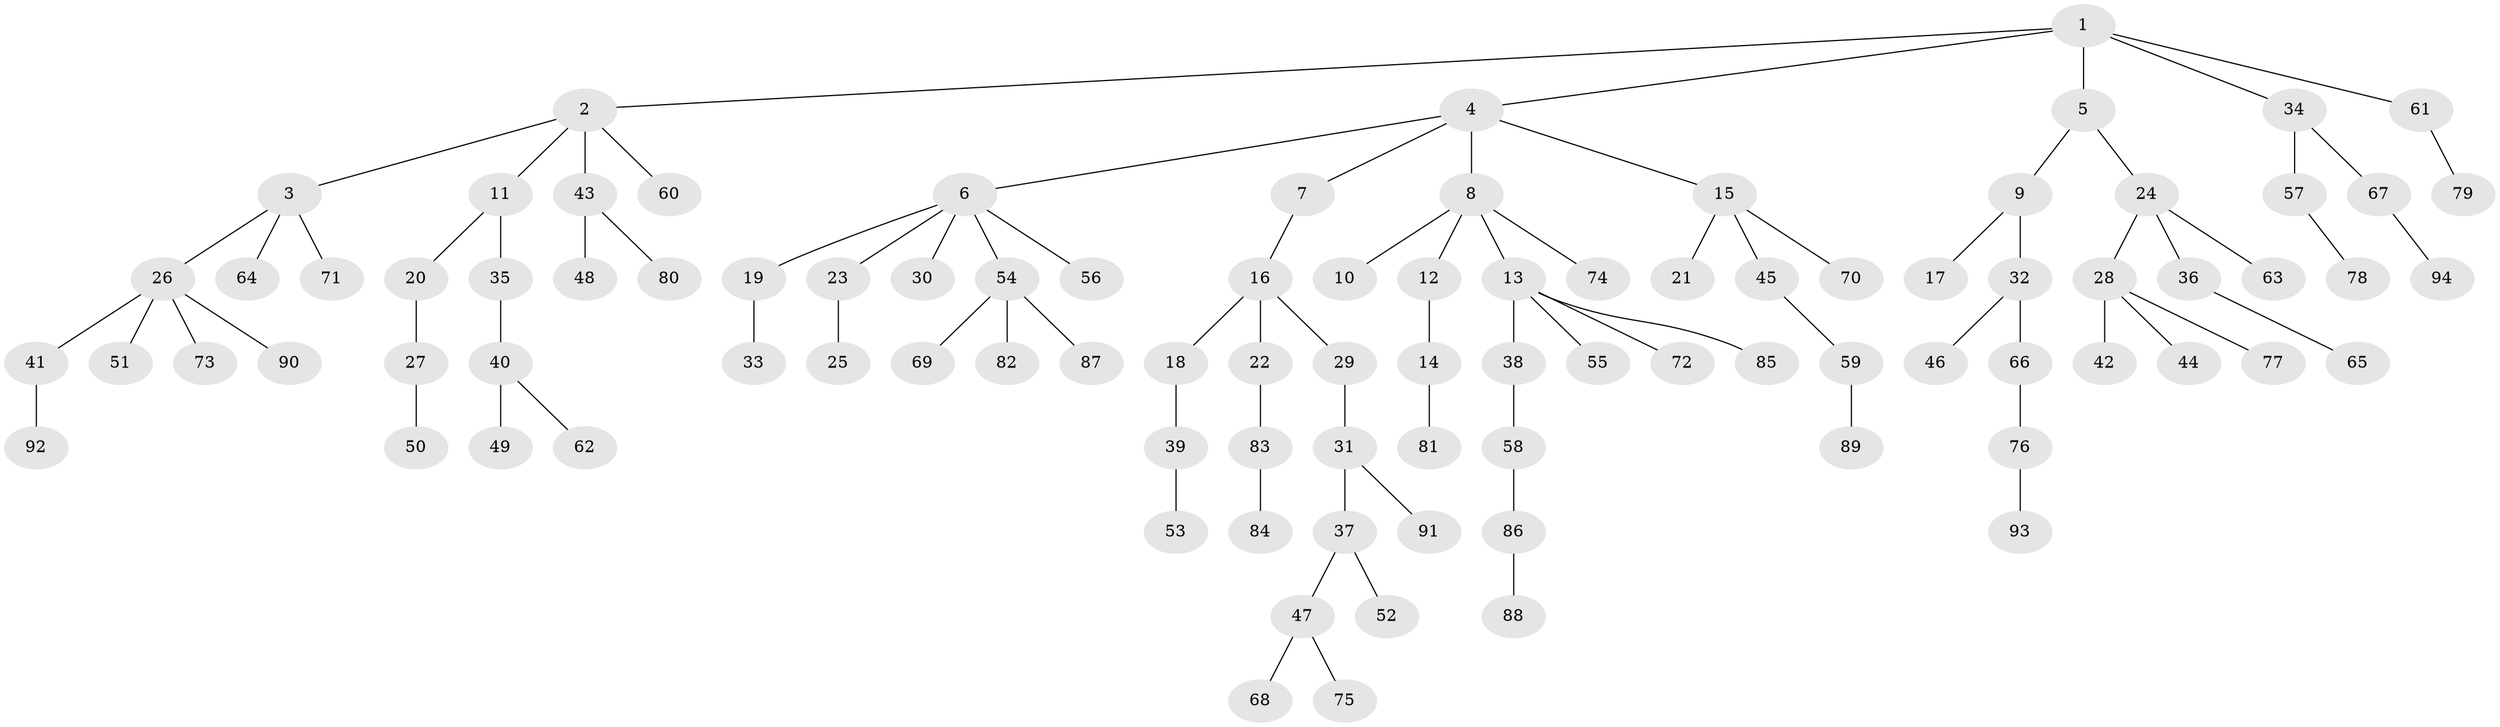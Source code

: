 // coarse degree distribution, {5: 0.015151515151515152, 6: 0.030303030303030304, 3: 0.07575757575757576, 7: 0.015151515151515152, 4: 0.09090909090909091, 2: 0.24242424242424243, 1: 0.5303030303030303}
// Generated by graph-tools (version 1.1) at 2025/24/03/03/25 07:24:05]
// undirected, 94 vertices, 93 edges
graph export_dot {
graph [start="1"]
  node [color=gray90,style=filled];
  1;
  2;
  3;
  4;
  5;
  6;
  7;
  8;
  9;
  10;
  11;
  12;
  13;
  14;
  15;
  16;
  17;
  18;
  19;
  20;
  21;
  22;
  23;
  24;
  25;
  26;
  27;
  28;
  29;
  30;
  31;
  32;
  33;
  34;
  35;
  36;
  37;
  38;
  39;
  40;
  41;
  42;
  43;
  44;
  45;
  46;
  47;
  48;
  49;
  50;
  51;
  52;
  53;
  54;
  55;
  56;
  57;
  58;
  59;
  60;
  61;
  62;
  63;
  64;
  65;
  66;
  67;
  68;
  69;
  70;
  71;
  72;
  73;
  74;
  75;
  76;
  77;
  78;
  79;
  80;
  81;
  82;
  83;
  84;
  85;
  86;
  87;
  88;
  89;
  90;
  91;
  92;
  93;
  94;
  1 -- 2;
  1 -- 4;
  1 -- 5;
  1 -- 34;
  1 -- 61;
  2 -- 3;
  2 -- 11;
  2 -- 43;
  2 -- 60;
  3 -- 26;
  3 -- 64;
  3 -- 71;
  4 -- 6;
  4 -- 7;
  4 -- 8;
  4 -- 15;
  5 -- 9;
  5 -- 24;
  6 -- 19;
  6 -- 23;
  6 -- 30;
  6 -- 54;
  6 -- 56;
  7 -- 16;
  8 -- 10;
  8 -- 12;
  8 -- 13;
  8 -- 74;
  9 -- 17;
  9 -- 32;
  11 -- 20;
  11 -- 35;
  12 -- 14;
  13 -- 38;
  13 -- 55;
  13 -- 72;
  13 -- 85;
  14 -- 81;
  15 -- 21;
  15 -- 45;
  15 -- 70;
  16 -- 18;
  16 -- 22;
  16 -- 29;
  18 -- 39;
  19 -- 33;
  20 -- 27;
  22 -- 83;
  23 -- 25;
  24 -- 28;
  24 -- 36;
  24 -- 63;
  26 -- 41;
  26 -- 51;
  26 -- 73;
  26 -- 90;
  27 -- 50;
  28 -- 42;
  28 -- 44;
  28 -- 77;
  29 -- 31;
  31 -- 37;
  31 -- 91;
  32 -- 46;
  32 -- 66;
  34 -- 57;
  34 -- 67;
  35 -- 40;
  36 -- 65;
  37 -- 47;
  37 -- 52;
  38 -- 58;
  39 -- 53;
  40 -- 49;
  40 -- 62;
  41 -- 92;
  43 -- 48;
  43 -- 80;
  45 -- 59;
  47 -- 68;
  47 -- 75;
  54 -- 69;
  54 -- 82;
  54 -- 87;
  57 -- 78;
  58 -- 86;
  59 -- 89;
  61 -- 79;
  66 -- 76;
  67 -- 94;
  76 -- 93;
  83 -- 84;
  86 -- 88;
}

